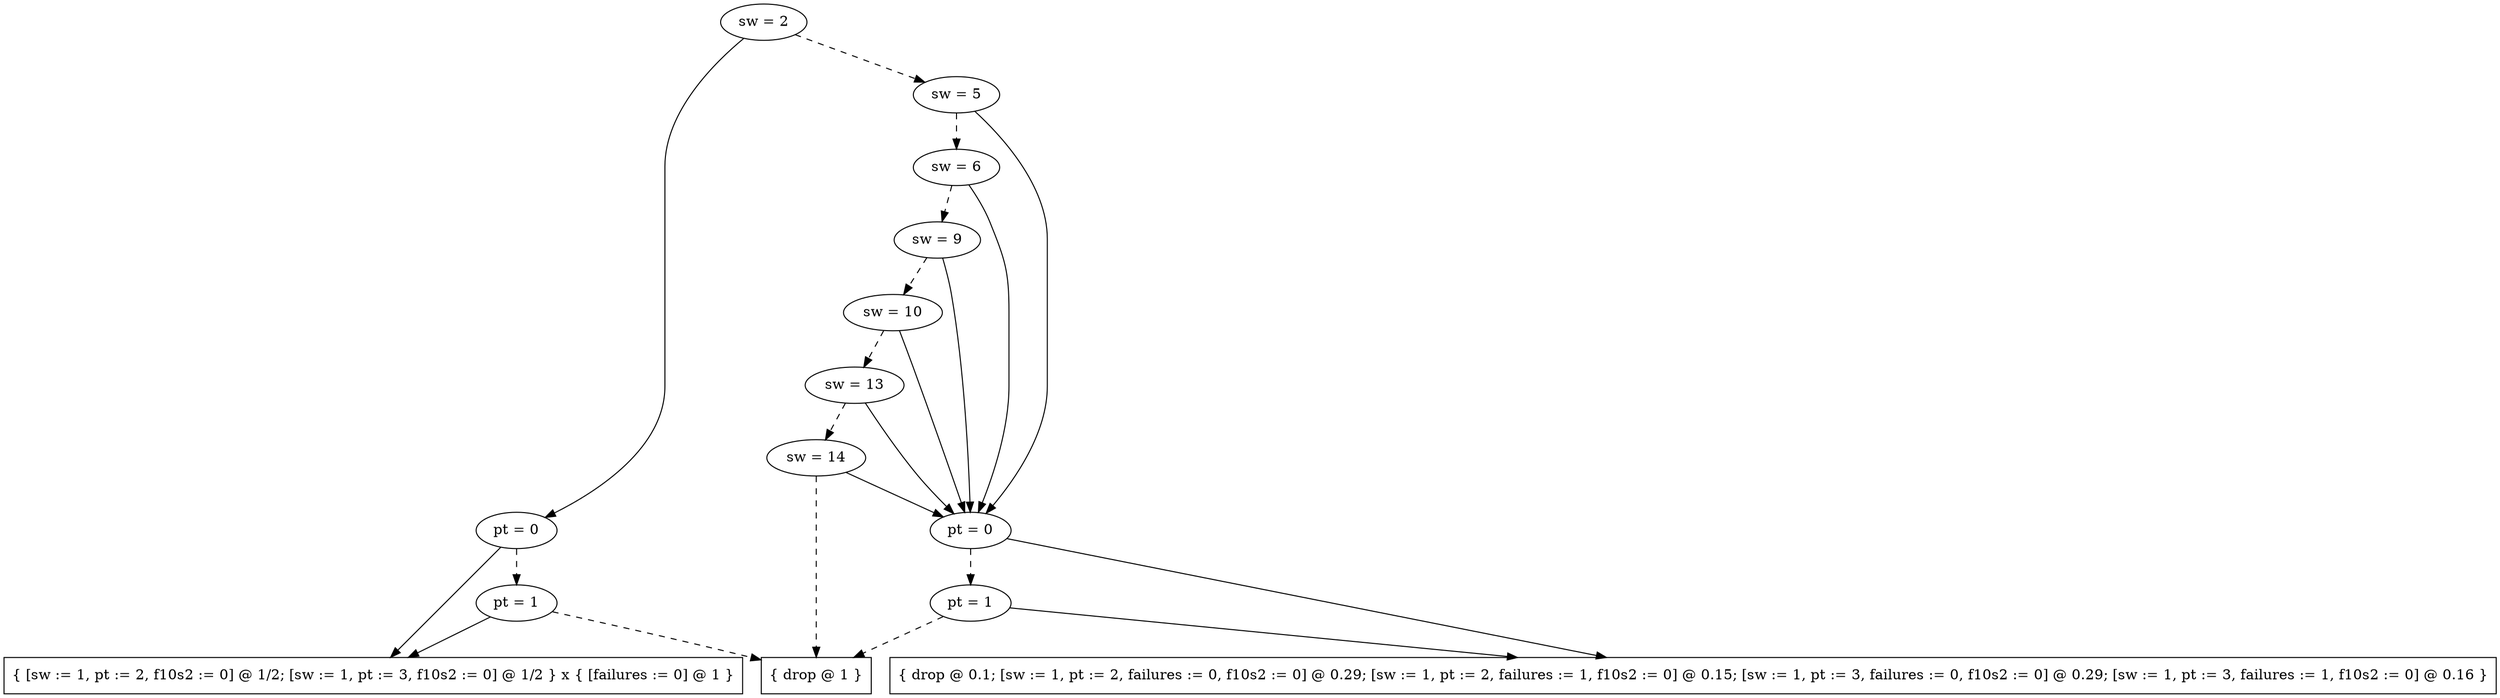 digraph tdk {
3091 [label="sw = 2"];
3091 -> 3076;
3091 -> 3089 [style="dashed"];
3076 [label="pt = 0"];
3076 -> 2995;
3076 -> 3023 [style="dashed"];
2995 [shape=box label="{ [sw := 1, pt := 2, f10s2 := 0] @ 1/2; [sw := 1, pt := 3, f10s2 := 0] @ 1/2 } x { [failures := 0] @ 1 }"];
3023 [label="pt = 1"];
3023 -> 2995;
3023 -> 0 [style="dashed"];
0 [shape=box label="{ drop @ 1 }"];
3089 [label="sw = 5"];
3089 -> 3061;
3089 -> 3087 [style="dashed"];
3061 [label="pt = 0"];
3061 -> 2966;
3061 -> 3008 [style="dashed"];
2966 [shape=box label="{ drop @ 0.1; [sw := 1, pt := 2, failures := 0, f10s2 := 0] @ 0.29; [sw := 1, pt := 2, failures := 1, f10s2 := 0] @ 0.15; [sw := 1, pt := 3, failures := 0, f10s2 := 0] @ 0.29; [sw := 1, pt := 3, failures := 1, f10s2 := 0] @ 0.16 }"];
3008 [label="pt = 1"];
3008 -> 2966;
3008 -> 0 [style="dashed"];
3087 [label="sw = 6"];
3087 -> 3061;
3087 -> 3085 [style="dashed"];
3085 [label="sw = 9"];
3085 -> 3061;
3085 -> 3083 [style="dashed"];
3083 [label="sw = 10"];
3083 -> 3061;
3083 -> 3081 [style="dashed"];
3081 [label="sw = 13"];
3081 -> 3061;
3081 -> 3079 [style="dashed"];
3079 [label="sw = 14"];
3079 -> 3061;
3079 -> 0 [style="dashed"];
{rank=same; 3083 ;}
{rank=same; 3008 3023 ;}
{rank=same; 3089 ;}
{rank=same; 3085 ;}
{rank=same; 3091 ;}
{rank=same; 3079 ;}
{rank=same; 3081 ;}
{rank=same; 3087 ;}
{rank=same; 3076 3061 ;}
}
